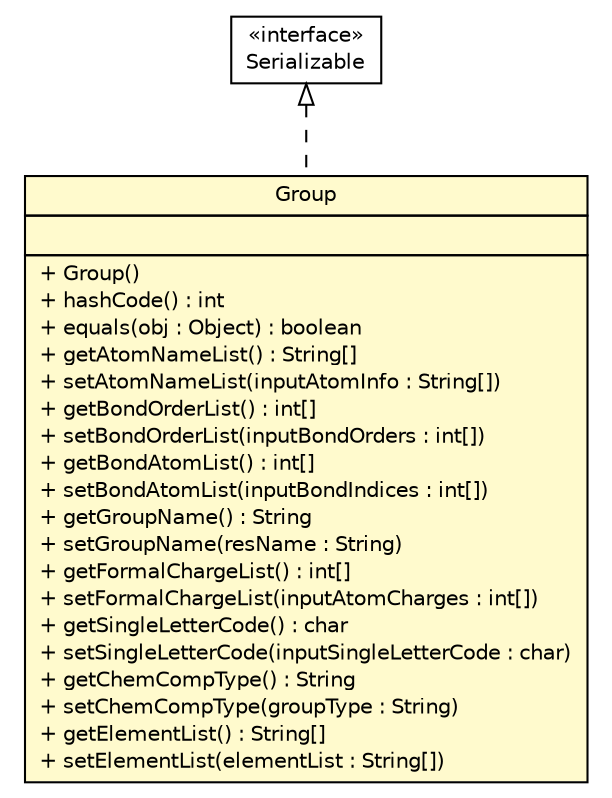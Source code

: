 #!/usr/local/bin/dot
#
# Class diagram 
# Generated by UMLGraph version R5_6 (http://www.umlgraph.org/)
#

digraph G {
	edge [fontname="Helvetica",fontsize=10,labelfontname="Helvetica",labelfontsize=10];
	node [fontname="Helvetica",fontsize=10,shape=plaintext];
	nodesep=0.25;
	ranksep=0.5;
	// org.rcsb.mmtf.dataholders.Group
	c951 [label=<<table title="org.rcsb.mmtf.dataholders.Group" border="0" cellborder="1" cellspacing="0" cellpadding="2" port="p" bgcolor="lemonChiffon" href="./Group.html">
		<tr><td><table border="0" cellspacing="0" cellpadding="1">
<tr><td align="center" balign="center"> Group </td></tr>
		</table></td></tr>
		<tr><td><table border="0" cellspacing="0" cellpadding="1">
<tr><td align="left" balign="left">  </td></tr>
		</table></td></tr>
		<tr><td><table border="0" cellspacing="0" cellpadding="1">
<tr><td align="left" balign="left"> + Group() </td></tr>
<tr><td align="left" balign="left"> + hashCode() : int </td></tr>
<tr><td align="left" balign="left"> + equals(obj : Object) : boolean </td></tr>
<tr><td align="left" balign="left"> + getAtomNameList() : String[] </td></tr>
<tr><td align="left" balign="left"> + setAtomNameList(inputAtomInfo : String[]) </td></tr>
<tr><td align="left" balign="left"> + getBondOrderList() : int[] </td></tr>
<tr><td align="left" balign="left"> + setBondOrderList(inputBondOrders : int[]) </td></tr>
<tr><td align="left" balign="left"> + getBondAtomList() : int[] </td></tr>
<tr><td align="left" balign="left"> + setBondAtomList(inputBondIndices : int[]) </td></tr>
<tr><td align="left" balign="left"> + getGroupName() : String </td></tr>
<tr><td align="left" balign="left"> + setGroupName(resName : String) </td></tr>
<tr><td align="left" balign="left"> + getFormalChargeList() : int[] </td></tr>
<tr><td align="left" balign="left"> + setFormalChargeList(inputAtomCharges : int[]) </td></tr>
<tr><td align="left" balign="left"> + getSingleLetterCode() : char </td></tr>
<tr><td align="left" balign="left"> + setSingleLetterCode(inputSingleLetterCode : char) </td></tr>
<tr><td align="left" balign="left"> + getChemCompType() : String </td></tr>
<tr><td align="left" balign="left"> + setChemCompType(groupType : String) </td></tr>
<tr><td align="left" balign="left"> + getElementList() : String[] </td></tr>
<tr><td align="left" balign="left"> + setElementList(elementList : String[]) </td></tr>
		</table></td></tr>
		</table>>, URL="./Group.html", fontname="Helvetica", fontcolor="black", fontsize=10.0];
	//org.rcsb.mmtf.dataholders.Group implements java.io.Serializable
	c985:p -> c951:p [dir=back,arrowtail=empty,style=dashed];
	// java.io.Serializable
	c985 [label=<<table title="java.io.Serializable" border="0" cellborder="1" cellspacing="0" cellpadding="2" port="p" href="http://java.sun.com/j2se/1.4.2/docs/api/java/io/Serializable.html">
		<tr><td><table border="0" cellspacing="0" cellpadding="1">
<tr><td align="center" balign="center"> &#171;interface&#187; </td></tr>
<tr><td align="center" balign="center"> Serializable </td></tr>
		</table></td></tr>
		</table>>, URL="http://java.sun.com/j2se/1.4.2/docs/api/java/io/Serializable.html", fontname="Helvetica", fontcolor="black", fontsize=10.0];
}

